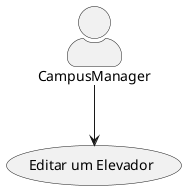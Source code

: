 @startuml
skinparam actorStyle awesome
:CampusManager: --> (Use)

"Editar um Elevador" as (Use)

@enduml
